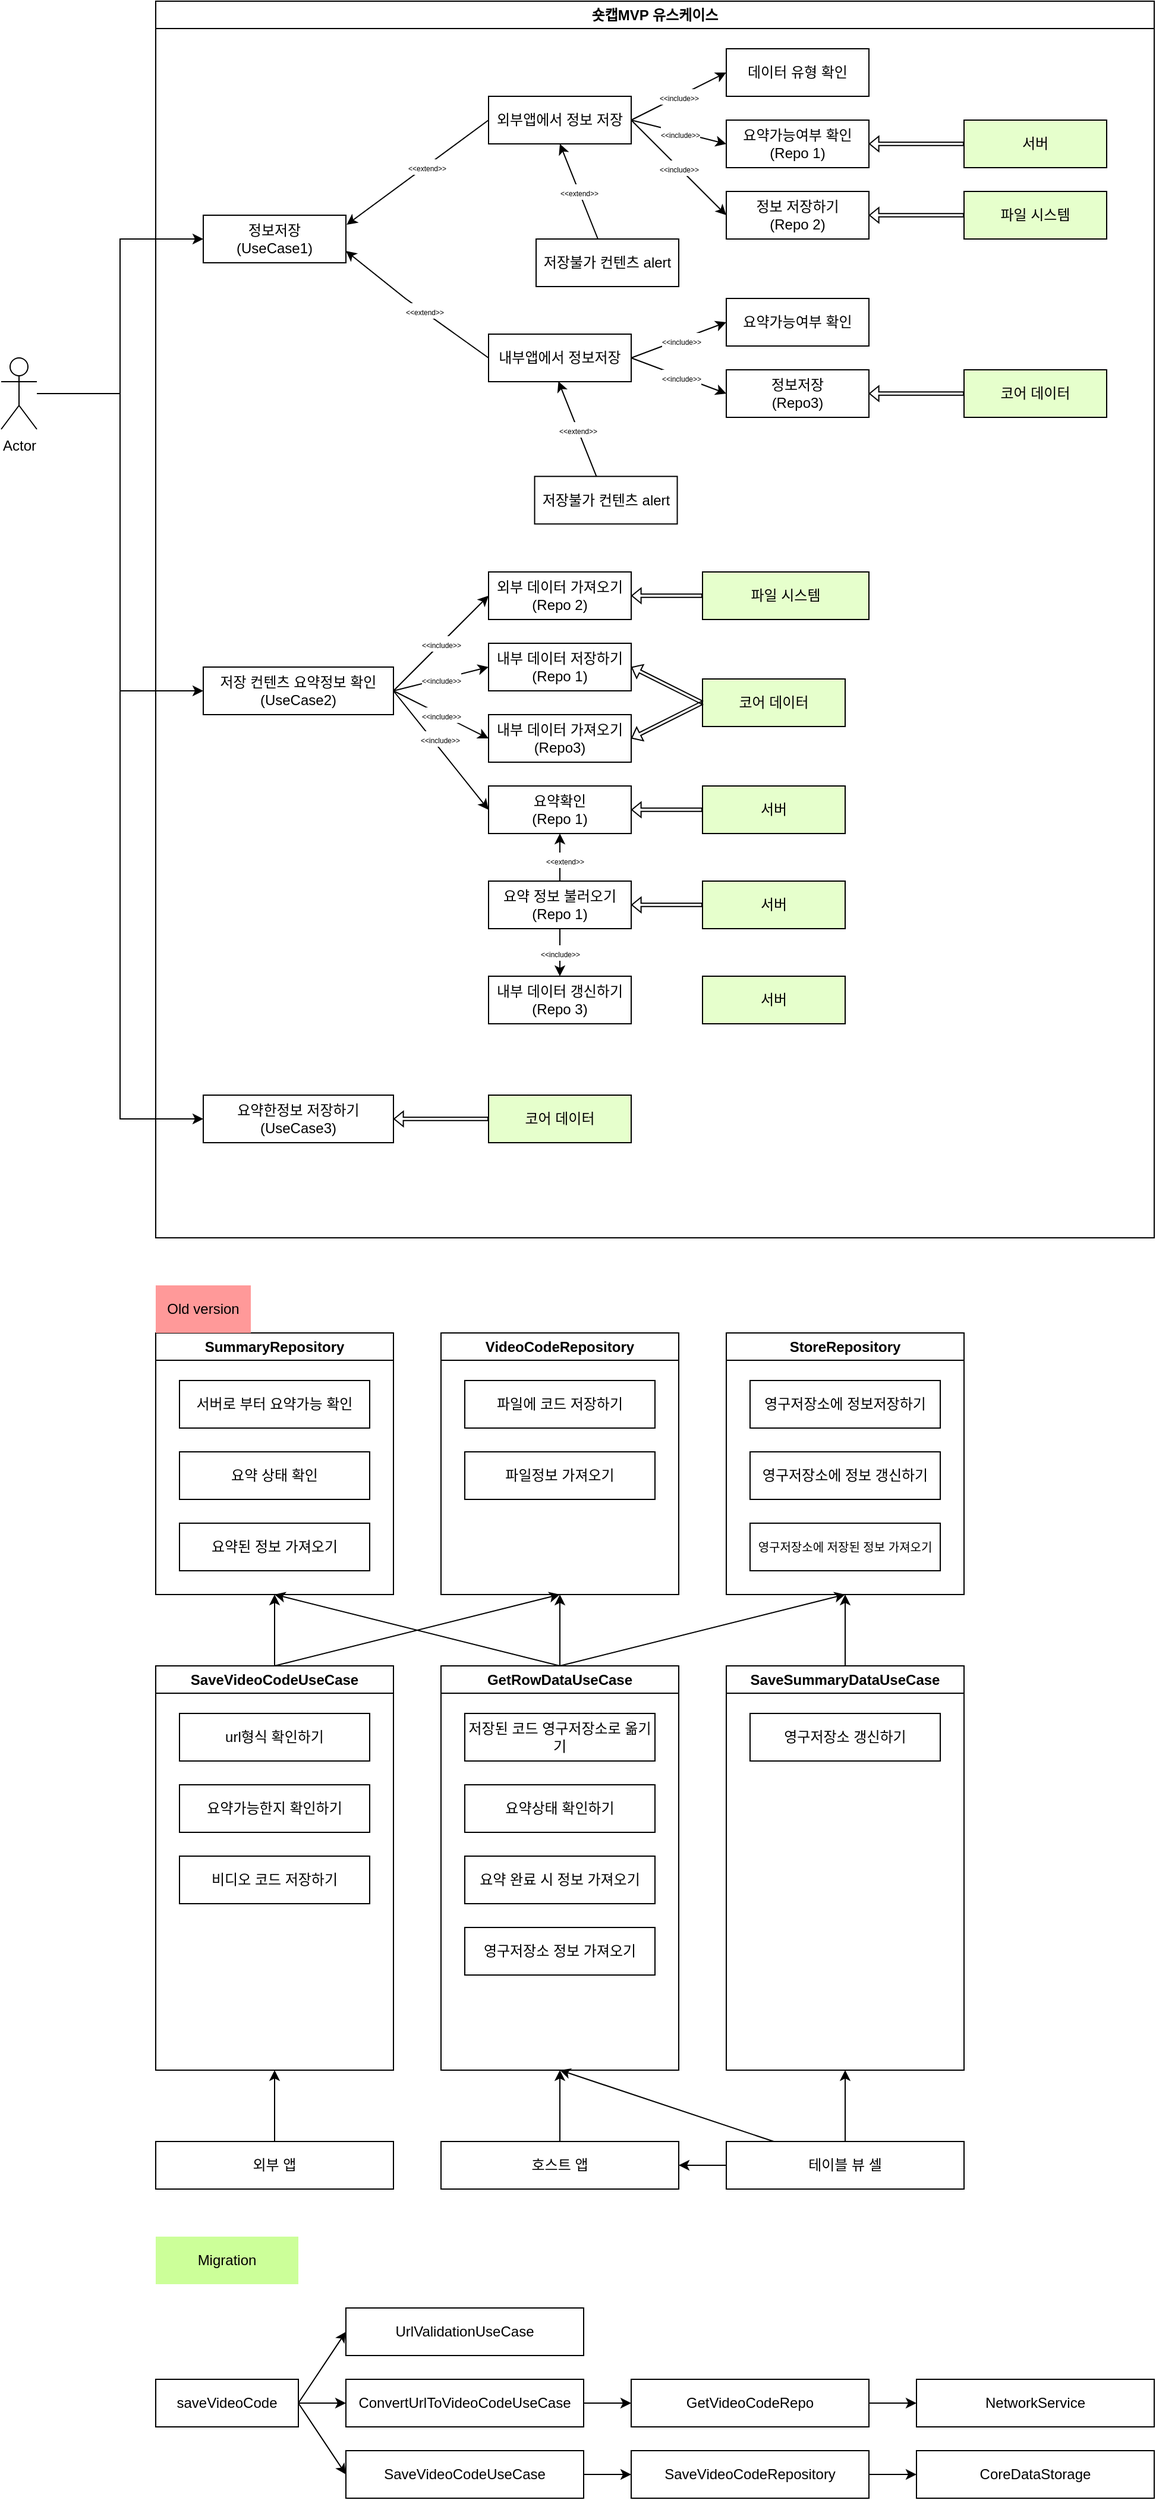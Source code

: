 <mxfile version="22.1.16" type="device">
  <diagram name="페이지-1" id="eGJsmcbT3uqn8Fb9b6T6">
    <mxGraphModel dx="612" dy="450" grid="1" gridSize="10" guides="1" tooltips="1" connect="1" arrows="1" fold="1" page="1" pageScale="1" pageWidth="827" pageHeight="1169" math="0" shadow="0">
      <root>
        <mxCell id="0" />
        <mxCell id="1" parent="0" />
        <mxCell id="nGl--qa1xpJLxiiPMKCL-1" value="숏캡MVP 유스케이스" style="swimlane;whiteSpace=wrap;html=1;" parent="1" vertex="1">
          <mxGeometry x="200" y="80" width="840" height="1040" as="geometry" />
        </mxCell>
        <mxCell id="nGl--qa1xpJLxiiPMKCL-22" style="rounded=0;orthogonalLoop=1;jettySize=auto;html=1;entryX=0;entryY=0.5;entryDx=0;entryDy=0;exitX=1;exitY=0.5;exitDx=0;exitDy=0;" parent="nGl--qa1xpJLxiiPMKCL-1" source="nGl--qa1xpJLxiiPMKCL-5" target="nGl--qa1xpJLxiiPMKCL-9" edge="1">
          <mxGeometry relative="1" as="geometry" />
        </mxCell>
        <mxCell id="nGl--qa1xpJLxiiPMKCL-26" value="&lt;font style=&quot;font-size: 6px;&quot;&gt;&amp;lt;&amp;lt;include&amp;gt;&amp;gt;&lt;/font&gt;" style="edgeLabel;html=1;align=center;verticalAlign=middle;resizable=0;points=[];" parent="nGl--qa1xpJLxiiPMKCL-22" vertex="1" connectable="0">
          <mxGeometry x="-0.216" y="-1" relative="1" as="geometry">
            <mxPoint x="8" y="-5" as="offset" />
          </mxGeometry>
        </mxCell>
        <mxCell id="nGl--qa1xpJLxiiPMKCL-23" style="rounded=0;orthogonalLoop=1;jettySize=auto;html=1;entryX=0;entryY=0.5;entryDx=0;entryDy=0;exitX=1;exitY=0.5;exitDx=0;exitDy=0;" parent="nGl--qa1xpJLxiiPMKCL-1" source="nGl--qa1xpJLxiiPMKCL-5" target="nGl--qa1xpJLxiiPMKCL-15" edge="1">
          <mxGeometry relative="1" as="geometry" />
        </mxCell>
        <mxCell id="nGl--qa1xpJLxiiPMKCL-27" value="&lt;font style=&quot;font-size: 6px;&quot;&gt;&amp;lt;&amp;lt;include&amp;gt;&amp;gt;&lt;/font&gt;" style="edgeLabel;html=1;align=center;verticalAlign=middle;resizable=0;points=[];" parent="nGl--qa1xpJLxiiPMKCL-23" vertex="1" connectable="0">
          <mxGeometry x="0.036" y="-1" relative="1" as="geometry">
            <mxPoint y="-1" as="offset" />
          </mxGeometry>
        </mxCell>
        <mxCell id="nGl--qa1xpJLxiiPMKCL-24" value="&lt;meta charset=&quot;utf-8&quot;&gt;&lt;span style=&quot;color: rgb(0, 0, 0); font-family: Helvetica; font-size: 6px; font-style: normal; font-variant-ligatures: normal; font-variant-caps: normal; font-weight: 400; letter-spacing: normal; orphans: 2; text-align: center; text-indent: 0px; text-transform: none; widows: 2; word-spacing: 0px; -webkit-text-stroke-width: 0px; background-color: rgb(255, 255, 255); text-decoration-thickness: initial; text-decoration-style: initial; text-decoration-color: initial; float: none; display: inline !important;&quot;&gt;&amp;lt;&amp;lt;include&amp;gt;&amp;gt;&lt;/span&gt;" style="rounded=0;orthogonalLoop=1;jettySize=auto;html=1;entryX=0;entryY=0.5;entryDx=0;entryDy=0;exitX=1;exitY=0.5;exitDx=0;exitDy=0;" parent="nGl--qa1xpJLxiiPMKCL-1" source="nGl--qa1xpJLxiiPMKCL-5" target="nGl--qa1xpJLxiiPMKCL-16" edge="1">
          <mxGeometry relative="1" as="geometry">
            <Array as="points">
              <mxPoint x="440" y="140" />
            </Array>
          </mxGeometry>
        </mxCell>
        <mxCell id="nGl--qa1xpJLxiiPMKCL-123" style="rounded=0;orthogonalLoop=1;jettySize=auto;html=1;entryX=1.005;entryY=0.2;entryDx=0;entryDy=0;exitX=0;exitY=0.5;exitDx=0;exitDy=0;entryPerimeter=0;" parent="nGl--qa1xpJLxiiPMKCL-1" source="nGl--qa1xpJLxiiPMKCL-5" target="nGl--qa1xpJLxiiPMKCL-117" edge="1">
          <mxGeometry relative="1" as="geometry" />
        </mxCell>
        <mxCell id="nGl--qa1xpJLxiiPMKCL-125" value="&lt;font style=&quot;font-size: 6px;&quot;&gt;&amp;lt;&amp;lt;extend&amp;gt;&amp;gt;&lt;/font&gt;" style="edgeLabel;html=1;align=center;verticalAlign=middle;resizable=0;points=[];" parent="nGl--qa1xpJLxiiPMKCL-123" vertex="1" connectable="0">
          <mxGeometry x="-0.118" relative="1" as="geometry">
            <mxPoint as="offset" />
          </mxGeometry>
        </mxCell>
        <mxCell id="nGl--qa1xpJLxiiPMKCL-5" value="외부앱에서 정보 저장&lt;br&gt;" style="rounded=0;whiteSpace=wrap;html=1;" parent="nGl--qa1xpJLxiiPMKCL-1" vertex="1">
          <mxGeometry x="280" y="80" width="120" height="40" as="geometry" />
        </mxCell>
        <mxCell id="nGl--qa1xpJLxiiPMKCL-124" style="rounded=0;orthogonalLoop=1;jettySize=auto;html=1;entryX=1;entryY=0.75;entryDx=0;entryDy=0;exitX=0;exitY=0.5;exitDx=0;exitDy=0;" parent="nGl--qa1xpJLxiiPMKCL-1" source="nGl--qa1xpJLxiiPMKCL-7" target="nGl--qa1xpJLxiiPMKCL-117" edge="1">
          <mxGeometry relative="1" as="geometry">
            <Array as="points">
              <mxPoint x="210" y="250" />
            </Array>
          </mxGeometry>
        </mxCell>
        <mxCell id="nGl--qa1xpJLxiiPMKCL-126" value="&lt;font style=&quot;font-size: 6px;&quot;&gt;&amp;lt;&amp;lt;extend&amp;gt;&amp;gt;&lt;/font&gt;" style="edgeLabel;html=1;align=center;verticalAlign=middle;resizable=0;points=[];" parent="nGl--qa1xpJLxiiPMKCL-124" vertex="1" connectable="0">
          <mxGeometry x="-0.104" y="-1" relative="1" as="geometry">
            <mxPoint as="offset" />
          </mxGeometry>
        </mxCell>
        <mxCell id="nGl--qa1xpJLxiiPMKCL-7" value="내부앱에서 정보저장" style="rounded=0;whiteSpace=wrap;html=1;" parent="nGl--qa1xpJLxiiPMKCL-1" vertex="1">
          <mxGeometry x="280" y="280" width="120" height="40" as="geometry" />
        </mxCell>
        <mxCell id="nGl--qa1xpJLxiiPMKCL-32" style="rounded=0;orthogonalLoop=1;jettySize=auto;html=1;entryX=0;entryY=0.5;entryDx=0;entryDy=0;exitX=1;exitY=0.5;exitDx=0;exitDy=0;" parent="nGl--qa1xpJLxiiPMKCL-1" source="nGl--qa1xpJLxiiPMKCL-8" target="nGl--qa1xpJLxiiPMKCL-29" edge="1">
          <mxGeometry relative="1" as="geometry" />
        </mxCell>
        <mxCell id="nGl--qa1xpJLxiiPMKCL-48" value="&lt;font style=&quot;font-size: 6px;&quot;&gt;&amp;lt;&amp;lt;include&amp;gt;&amp;gt;&lt;/font&gt;" style="edgeLabel;html=1;align=center;verticalAlign=middle;resizable=0;points=[];" parent="nGl--qa1xpJLxiiPMKCL-32" vertex="1" connectable="0">
          <mxGeometry x="-0.196" y="-2" relative="1" as="geometry">
            <mxPoint x="8" y="-2" as="offset" />
          </mxGeometry>
        </mxCell>
        <mxCell id="nGl--qa1xpJLxiiPMKCL-97" style="rounded=0;orthogonalLoop=1;jettySize=auto;html=1;entryX=0;entryY=0.5;entryDx=0;entryDy=0;exitX=1;exitY=0.5;exitDx=0;exitDy=0;" parent="nGl--qa1xpJLxiiPMKCL-1" source="nGl--qa1xpJLxiiPMKCL-8" target="nGl--qa1xpJLxiiPMKCL-59" edge="1">
          <mxGeometry relative="1" as="geometry" />
        </mxCell>
        <mxCell id="nGl--qa1xpJLxiiPMKCL-99" value="&lt;font style=&quot;font-size: 6px;&quot;&gt;&amp;lt;&amp;lt;include&amp;gt;&amp;gt;&lt;/font&gt;" style="edgeLabel;html=1;align=center;verticalAlign=middle;resizable=0;points=[];" parent="nGl--qa1xpJLxiiPMKCL-97" vertex="1" connectable="0">
          <mxGeometry x="0.053" y="-1" relative="1" as="geometry">
            <mxPoint x="-2" y="-2" as="offset" />
          </mxGeometry>
        </mxCell>
        <mxCell id="nGl--qa1xpJLxiiPMKCL-98" value="&lt;font style=&quot;font-size: 6px;&quot;&gt;&amp;lt;&amp;lt;include&amp;gt;&amp;gt;&lt;/font&gt;" style="rounded=0;orthogonalLoop=1;jettySize=auto;html=1;entryX=0;entryY=0.5;entryDx=0;entryDy=0;exitX=1;exitY=0.5;exitDx=0;exitDy=0;" parent="nGl--qa1xpJLxiiPMKCL-1" source="nGl--qa1xpJLxiiPMKCL-8" target="nGl--qa1xpJLxiiPMKCL-96" edge="1">
          <mxGeometry relative="1" as="geometry" />
        </mxCell>
        <mxCell id="nGl--qa1xpJLxiiPMKCL-168" value="&lt;font style=&quot;font-size: 6px;&quot;&gt;&amp;lt;&amp;lt;include&amp;gt;&amp;gt;&lt;/font&gt;" style="rounded=0;orthogonalLoop=1;jettySize=auto;html=1;entryX=0;entryY=0.5;entryDx=0;entryDy=0;exitX=1;exitY=0.5;exitDx=0;exitDy=0;" parent="nGl--qa1xpJLxiiPMKCL-1" source="nGl--qa1xpJLxiiPMKCL-8" target="nGl--qa1xpJLxiiPMKCL-165" edge="1">
          <mxGeometry relative="1" as="geometry" />
        </mxCell>
        <mxCell id="nGl--qa1xpJLxiiPMKCL-8" value="저장 컨텐츠 요약정보 확인&lt;br&gt;(UseCase2)" style="rounded=0;whiteSpace=wrap;html=1;" parent="nGl--qa1xpJLxiiPMKCL-1" vertex="1">
          <mxGeometry x="40" y="560" width="160" height="40" as="geometry" />
        </mxCell>
        <mxCell id="nGl--qa1xpJLxiiPMKCL-9" value="데이터 유형 확인" style="rounded=0;whiteSpace=wrap;html=1;" parent="nGl--qa1xpJLxiiPMKCL-1" vertex="1">
          <mxGeometry x="480" y="40" width="120" height="40" as="geometry" />
        </mxCell>
        <mxCell id="nGl--qa1xpJLxiiPMKCL-15" value="요약가능여부 확인&lt;br&gt;(Repo 1)" style="rounded=0;whiteSpace=wrap;html=1;" parent="nGl--qa1xpJLxiiPMKCL-1" vertex="1">
          <mxGeometry x="480" y="100" width="120" height="40" as="geometry" />
        </mxCell>
        <mxCell id="nGl--qa1xpJLxiiPMKCL-16" value="정보 저장하기&lt;br&gt;(Repo 2)" style="rounded=0;whiteSpace=wrap;html=1;" parent="nGl--qa1xpJLxiiPMKCL-1" vertex="1">
          <mxGeometry x="480" y="160" width="120" height="40" as="geometry" />
        </mxCell>
        <mxCell id="nGl--qa1xpJLxiiPMKCL-25" value="&lt;span style=&quot;color: rgb(0, 0, 0); font-family: Helvetica; font-size: 6px; font-style: normal; font-variant-ligatures: normal; font-variant-caps: normal; font-weight: 400; letter-spacing: normal; orphans: 2; text-align: center; text-indent: 0px; text-transform: none; widows: 2; word-spacing: 0px; -webkit-text-stroke-width: 0px; background-color: rgb(255, 255, 255); text-decoration-thickness: initial; text-decoration-style: initial; text-decoration-color: initial; float: none; display: inline !important;&quot;&gt;&amp;lt;&amp;lt;extend&amp;gt;&amp;gt;&lt;/span&gt;" style="rounded=0;orthogonalLoop=1;jettySize=auto;html=1;entryX=0.5;entryY=1;entryDx=0;entryDy=0;" parent="nGl--qa1xpJLxiiPMKCL-1" source="nGl--qa1xpJLxiiPMKCL-17" target="nGl--qa1xpJLxiiPMKCL-5" edge="1">
          <mxGeometry relative="1" as="geometry" />
        </mxCell>
        <mxCell id="nGl--qa1xpJLxiiPMKCL-17" value="저장불가 컨텐츠 alert" style="rounded=0;whiteSpace=wrap;html=1;" parent="nGl--qa1xpJLxiiPMKCL-1" vertex="1">
          <mxGeometry x="320" y="200" width="120" height="40" as="geometry" />
        </mxCell>
        <mxCell id="nGl--qa1xpJLxiiPMKCL-29" value="요약확인&lt;br&gt;(Repo 1)" style="rounded=0;whiteSpace=wrap;html=1;" parent="nGl--qa1xpJLxiiPMKCL-1" vertex="1">
          <mxGeometry x="280" y="660" width="120" height="40" as="geometry" />
        </mxCell>
        <mxCell id="nGl--qa1xpJLxiiPMKCL-33" style="edgeStyle=orthogonalEdgeStyle;rounded=0;orthogonalLoop=1;jettySize=auto;html=1;entryX=0.5;entryY=1;entryDx=0;entryDy=0;" parent="nGl--qa1xpJLxiiPMKCL-1" source="nGl--qa1xpJLxiiPMKCL-31" target="nGl--qa1xpJLxiiPMKCL-29" edge="1">
          <mxGeometry relative="1" as="geometry" />
        </mxCell>
        <mxCell id="nGl--qa1xpJLxiiPMKCL-173" value="&lt;font style=&quot;font-size: 6px;&quot;&gt;&amp;lt;&amp;lt;include&amp;gt;&amp;gt;&lt;/font&gt;" style="edgeStyle=orthogonalEdgeStyle;rounded=0;orthogonalLoop=1;jettySize=auto;html=1;" parent="nGl--qa1xpJLxiiPMKCL-1" source="nGl--qa1xpJLxiiPMKCL-31" target="nGl--qa1xpJLxiiPMKCL-172" edge="1">
          <mxGeometry relative="1" as="geometry" />
        </mxCell>
        <mxCell id="nGl--qa1xpJLxiiPMKCL-31" value="요약 정보 불러오기&lt;br&gt;(Repo 1)" style="rounded=0;whiteSpace=wrap;html=1;" parent="nGl--qa1xpJLxiiPMKCL-1" vertex="1">
          <mxGeometry x="280" y="740" width="120" height="40" as="geometry" />
        </mxCell>
        <mxCell id="nGl--qa1xpJLxiiPMKCL-37" style="rounded=0;orthogonalLoop=1;jettySize=auto;html=1;entryX=0;entryY=0.5;entryDx=0;entryDy=0;exitX=1;exitY=0.5;exitDx=0;exitDy=0;" parent="nGl--qa1xpJLxiiPMKCL-1" target="nGl--qa1xpJLxiiPMKCL-41" edge="1">
          <mxGeometry relative="1" as="geometry">
            <mxPoint x="400" y="300" as="sourcePoint" />
          </mxGeometry>
        </mxCell>
        <mxCell id="nGl--qa1xpJLxiiPMKCL-38" value="&lt;font style=&quot;font-size: 6px;&quot;&gt;&amp;lt;&amp;lt;include&amp;gt;&amp;gt;&lt;/font&gt;" style="edgeLabel;html=1;align=center;verticalAlign=middle;resizable=0;points=[];" parent="nGl--qa1xpJLxiiPMKCL-37" vertex="1" connectable="0">
          <mxGeometry x="0.036" y="-1" relative="1" as="geometry">
            <mxPoint y="-1" as="offset" />
          </mxGeometry>
        </mxCell>
        <mxCell id="nGl--qa1xpJLxiiPMKCL-41" value="요약가능여부 확인" style="rounded=0;whiteSpace=wrap;html=1;" parent="nGl--qa1xpJLxiiPMKCL-1" vertex="1">
          <mxGeometry x="480" y="250" width="120" height="40" as="geometry" />
        </mxCell>
        <mxCell id="nGl--qa1xpJLxiiPMKCL-42" value="정보저장&lt;br&gt;(Repo3)" style="rounded=0;whiteSpace=wrap;html=1;" parent="nGl--qa1xpJLxiiPMKCL-1" vertex="1">
          <mxGeometry x="480" y="310" width="120" height="40" as="geometry" />
        </mxCell>
        <mxCell id="nGl--qa1xpJLxiiPMKCL-45" value="&lt;span style=&quot;color: rgb(0, 0, 0); font-family: Helvetica; font-size: 6px; font-style: normal; font-variant-ligatures: normal; font-variant-caps: normal; font-weight: 400; letter-spacing: normal; orphans: 2; text-align: center; text-indent: 0px; text-transform: none; widows: 2; word-spacing: 0px; -webkit-text-stroke-width: 0px; background-color: rgb(255, 255, 255); text-decoration-thickness: initial; text-decoration-style: initial; text-decoration-color: initial; float: none; display: inline !important;&quot;&gt;&amp;lt;&amp;lt;extend&amp;gt;&amp;gt;&lt;/span&gt;" style="rounded=0;orthogonalLoop=1;jettySize=auto;html=1;entryX=0.5;entryY=1;entryDx=0;entryDy=0;" parent="nGl--qa1xpJLxiiPMKCL-1" source="nGl--qa1xpJLxiiPMKCL-46" edge="1">
          <mxGeometry relative="1" as="geometry">
            <mxPoint x="338.76" y="319.66" as="targetPoint" />
          </mxGeometry>
        </mxCell>
        <mxCell id="nGl--qa1xpJLxiiPMKCL-46" value="저장불가 컨텐츠 alert" style="rounded=0;whiteSpace=wrap;html=1;" parent="nGl--qa1xpJLxiiPMKCL-1" vertex="1">
          <mxGeometry x="318.76" y="399.66" width="120" height="40" as="geometry" />
        </mxCell>
        <mxCell id="nGl--qa1xpJLxiiPMKCL-49" value="&lt;font style=&quot;font-size: 6px;&quot;&gt;&amp;lt;&amp;lt;extend&amp;gt;&amp;gt;&lt;/font&gt;" style="edgeLabel;html=1;align=center;verticalAlign=middle;resizable=0;points=[];" parent="nGl--qa1xpJLxiiPMKCL-1" vertex="1" connectable="0">
          <mxGeometry x="340" y="720" as="geometry">
            <mxPoint x="4" y="2" as="offset" />
          </mxGeometry>
        </mxCell>
        <mxCell id="nGl--qa1xpJLxiiPMKCL-57" style="rounded=0;orthogonalLoop=1;jettySize=auto;html=1;entryX=1;entryY=0.5;entryDx=0;entryDy=0;shape=flexArrow;width=2.759;endSize=2.269;endWidth=8.915;exitX=0;exitY=0.5;exitDx=0;exitDy=0;" parent="nGl--qa1xpJLxiiPMKCL-1" source="nGl--qa1xpJLxiiPMKCL-56" target="nGl--qa1xpJLxiiPMKCL-16" edge="1">
          <mxGeometry relative="1" as="geometry" />
        </mxCell>
        <mxCell id="nGl--qa1xpJLxiiPMKCL-56" value="파일 시스템" style="rounded=0;whiteSpace=wrap;html=1;fillColor=#E6FFCC;" parent="nGl--qa1xpJLxiiPMKCL-1" vertex="1">
          <mxGeometry x="680" y="160" width="120" height="40" as="geometry" />
        </mxCell>
        <mxCell id="nGl--qa1xpJLxiiPMKCL-59" value="내부 데이터 가져오기&lt;br&gt;(Repo3)" style="rounded=0;whiteSpace=wrap;html=1;" parent="nGl--qa1xpJLxiiPMKCL-1" vertex="1">
          <mxGeometry x="280" y="600" width="120" height="40" as="geometry" />
        </mxCell>
        <mxCell id="nGl--qa1xpJLxiiPMKCL-96" value="외부 데이터 가져오기(Repo 2)" style="rounded=0;whiteSpace=wrap;html=1;" parent="nGl--qa1xpJLxiiPMKCL-1" vertex="1">
          <mxGeometry x="280" y="480" width="120" height="40" as="geometry" />
        </mxCell>
        <mxCell id="nGl--qa1xpJLxiiPMKCL-100" value="파일 시스템" style="rounded=0;whiteSpace=wrap;html=1;fillColor=#E6FFCC;" parent="nGl--qa1xpJLxiiPMKCL-1" vertex="1">
          <mxGeometry x="460" y="480" width="140" height="40" as="geometry" />
        </mxCell>
        <mxCell id="nGl--qa1xpJLxiiPMKCL-101" style="rounded=0;orthogonalLoop=1;jettySize=auto;html=1;entryX=1;entryY=0.5;entryDx=0;entryDy=0;shape=flexArrow;width=2.759;endSize=2.269;endWidth=8.915;exitX=0;exitY=0.5;exitDx=0;exitDy=0;" parent="nGl--qa1xpJLxiiPMKCL-1" source="nGl--qa1xpJLxiiPMKCL-100" target="nGl--qa1xpJLxiiPMKCL-96" edge="1">
          <mxGeometry relative="1" as="geometry">
            <mxPoint x="510" y="439.66" as="sourcePoint" />
            <mxPoint x="430" y="439.66" as="targetPoint" />
          </mxGeometry>
        </mxCell>
        <mxCell id="nGl--qa1xpJLxiiPMKCL-102" value="코어 데이터" style="rounded=0;whiteSpace=wrap;html=1;fillColor=#E6FFCC;" parent="nGl--qa1xpJLxiiPMKCL-1" vertex="1">
          <mxGeometry x="460" y="570" width="120" height="40" as="geometry" />
        </mxCell>
        <mxCell id="nGl--qa1xpJLxiiPMKCL-103" style="rounded=0;orthogonalLoop=1;jettySize=auto;html=1;entryX=1;entryY=0.5;entryDx=0;entryDy=0;shape=flexArrow;width=2.759;endSize=2.269;endWidth=8.915;exitX=0;exitY=0.5;exitDx=0;exitDy=0;" parent="nGl--qa1xpJLxiiPMKCL-1" source="nGl--qa1xpJLxiiPMKCL-102" target="nGl--qa1xpJLxiiPMKCL-59" edge="1">
          <mxGeometry relative="1" as="geometry">
            <mxPoint x="470" y="570" as="sourcePoint" />
            <mxPoint x="410" y="570" as="targetPoint" />
          </mxGeometry>
        </mxCell>
        <mxCell id="nGl--qa1xpJLxiiPMKCL-108" value="서버" style="rounded=0;whiteSpace=wrap;html=1;fillColor=#E6FFCC;" parent="nGl--qa1xpJLxiiPMKCL-1" vertex="1">
          <mxGeometry x="460" y="740" width="120" height="40" as="geometry" />
        </mxCell>
        <mxCell id="nGl--qa1xpJLxiiPMKCL-109" style="rounded=0;orthogonalLoop=1;jettySize=auto;html=1;entryX=1;entryY=0.5;entryDx=0;entryDy=0;shape=flexArrow;width=2.759;endSize=2.269;endWidth=8.915;exitX=0;exitY=0.5;exitDx=0;exitDy=0;" parent="nGl--qa1xpJLxiiPMKCL-1" source="nGl--qa1xpJLxiiPMKCL-108" target="nGl--qa1xpJLxiiPMKCL-31" edge="1">
          <mxGeometry relative="1" as="geometry">
            <mxPoint x="470" y="660" as="sourcePoint" />
            <mxPoint x="410" y="660" as="targetPoint" />
          </mxGeometry>
        </mxCell>
        <mxCell id="nGl--qa1xpJLxiiPMKCL-110" value="서버" style="rounded=0;whiteSpace=wrap;html=1;fillColor=#E6FFCC;" parent="nGl--qa1xpJLxiiPMKCL-1" vertex="1">
          <mxGeometry x="680" y="100" width="120" height="40" as="geometry" />
        </mxCell>
        <mxCell id="nGl--qa1xpJLxiiPMKCL-111" style="rounded=0;orthogonalLoop=1;jettySize=auto;html=1;entryX=1;entryY=0.5;entryDx=0;entryDy=0;shape=flexArrow;width=2.759;endSize=2.269;endWidth=8.915;exitX=0;exitY=0.5;exitDx=0;exitDy=0;" parent="nGl--qa1xpJLxiiPMKCL-1" source="nGl--qa1xpJLxiiPMKCL-110" target="nGl--qa1xpJLxiiPMKCL-15" edge="1">
          <mxGeometry relative="1" as="geometry">
            <mxPoint x="690" y="190" as="sourcePoint" />
            <mxPoint x="610" y="190" as="targetPoint" />
          </mxGeometry>
        </mxCell>
        <mxCell id="nGl--qa1xpJLxiiPMKCL-112" value="코어 데이터" style="rounded=0;whiteSpace=wrap;html=1;fillColor=#E6FFCC;" parent="nGl--qa1xpJLxiiPMKCL-1" vertex="1">
          <mxGeometry x="680" y="310" width="120" height="40" as="geometry" />
        </mxCell>
        <mxCell id="nGl--qa1xpJLxiiPMKCL-114" style="rounded=0;orthogonalLoop=1;jettySize=auto;html=1;entryX=1;entryY=0.5;entryDx=0;entryDy=0;shape=flexArrow;width=2.759;endSize=2.269;endWidth=8.915;exitX=0;exitY=0.5;exitDx=0;exitDy=0;" parent="nGl--qa1xpJLxiiPMKCL-1" source="nGl--qa1xpJLxiiPMKCL-112" target="nGl--qa1xpJLxiiPMKCL-42" edge="1">
          <mxGeometry relative="1" as="geometry">
            <mxPoint x="710" y="470" as="sourcePoint" />
            <mxPoint x="650" y="470" as="targetPoint" />
          </mxGeometry>
        </mxCell>
        <mxCell id="nGl--qa1xpJLxiiPMKCL-115" value="서버" style="rounded=0;whiteSpace=wrap;html=1;fillColor=#E6FFCC;" parent="nGl--qa1xpJLxiiPMKCL-1" vertex="1">
          <mxGeometry x="460" y="660" width="120" height="40" as="geometry" />
        </mxCell>
        <mxCell id="nGl--qa1xpJLxiiPMKCL-116" style="rounded=0;orthogonalLoop=1;jettySize=auto;html=1;entryX=1;entryY=0.5;entryDx=0;entryDy=0;shape=flexArrow;width=2.759;endSize=2.269;endWidth=8.915;exitX=0;exitY=0.5;exitDx=0;exitDy=0;" parent="nGl--qa1xpJLxiiPMKCL-1" source="nGl--qa1xpJLxiiPMKCL-115" target="nGl--qa1xpJLxiiPMKCL-29" edge="1">
          <mxGeometry relative="1" as="geometry">
            <mxPoint x="470" y="710" as="sourcePoint" />
            <mxPoint x="410" y="710" as="targetPoint" />
          </mxGeometry>
        </mxCell>
        <mxCell id="nGl--qa1xpJLxiiPMKCL-117" value="정보저장&lt;br&gt;(UseCase1)" style="rounded=0;whiteSpace=wrap;html=1;" parent="nGl--qa1xpJLxiiPMKCL-1" vertex="1">
          <mxGeometry x="40" y="180" width="120" height="40" as="geometry" />
        </mxCell>
        <mxCell id="nGl--qa1xpJLxiiPMKCL-146" style="rounded=0;orthogonalLoop=1;jettySize=auto;html=1;entryX=0;entryY=0.5;entryDx=0;entryDy=0;exitX=1;exitY=0.5;exitDx=0;exitDy=0;" parent="nGl--qa1xpJLxiiPMKCL-1" source="nGl--qa1xpJLxiiPMKCL-7" target="nGl--qa1xpJLxiiPMKCL-42" edge="1">
          <mxGeometry relative="1" as="geometry">
            <mxPoint x="410" y="310" as="sourcePoint" />
            <mxPoint x="490" y="280" as="targetPoint" />
          </mxGeometry>
        </mxCell>
        <mxCell id="nGl--qa1xpJLxiiPMKCL-147" value="&lt;font style=&quot;font-size: 6px;&quot;&gt;&amp;lt;&amp;lt;include&amp;gt;&amp;gt;&lt;/font&gt;" style="edgeLabel;html=1;align=center;verticalAlign=middle;resizable=0;points=[];" parent="nGl--qa1xpJLxiiPMKCL-146" vertex="1" connectable="0">
          <mxGeometry x="0.036" y="-1" relative="1" as="geometry">
            <mxPoint y="-1" as="offset" />
          </mxGeometry>
        </mxCell>
        <mxCell id="nGl--qa1xpJLxiiPMKCL-151" value="요약한정보 저장하기&lt;br&gt;(UseCase3)" style="rounded=0;whiteSpace=wrap;html=1;" parent="nGl--qa1xpJLxiiPMKCL-1" vertex="1">
          <mxGeometry x="40" y="920" width="160" height="40" as="geometry" />
        </mxCell>
        <mxCell id="nGl--qa1xpJLxiiPMKCL-155" value="코어 데이터" style="rounded=0;whiteSpace=wrap;html=1;fillColor=#E6FFCC;" parent="nGl--qa1xpJLxiiPMKCL-1" vertex="1">
          <mxGeometry x="280" y="920" width="120" height="40" as="geometry" />
        </mxCell>
        <mxCell id="nGl--qa1xpJLxiiPMKCL-157" style="rounded=0;orthogonalLoop=1;jettySize=auto;html=1;entryX=1;entryY=0.5;entryDx=0;entryDy=0;shape=flexArrow;width=2.759;endSize=2.269;endWidth=8.915;exitX=0;exitY=0.5;exitDx=0;exitDy=0;" parent="nGl--qa1xpJLxiiPMKCL-1" source="nGl--qa1xpJLxiiPMKCL-155" target="nGl--qa1xpJLxiiPMKCL-151" edge="1">
          <mxGeometry relative="1" as="geometry">
            <mxPoint x="273.5" y="939.7" as="sourcePoint" />
            <mxPoint x="213.5" y="939.7" as="targetPoint" />
          </mxGeometry>
        </mxCell>
        <mxCell id="nGl--qa1xpJLxiiPMKCL-165" value="내부 데이터 저장하기&lt;br&gt;(Repo 1)" style="rounded=0;whiteSpace=wrap;html=1;" parent="nGl--qa1xpJLxiiPMKCL-1" vertex="1">
          <mxGeometry x="280" y="540" width="120" height="40" as="geometry" />
        </mxCell>
        <mxCell id="nGl--qa1xpJLxiiPMKCL-167" style="rounded=0;orthogonalLoop=1;jettySize=auto;html=1;entryX=1;entryY=0.5;entryDx=0;entryDy=0;shape=flexArrow;width=2.759;endSize=2.269;endWidth=8.915;exitX=0;exitY=0.5;exitDx=0;exitDy=0;" parent="nGl--qa1xpJLxiiPMKCL-1" source="nGl--qa1xpJLxiiPMKCL-102" target="nGl--qa1xpJLxiiPMKCL-165" edge="1">
          <mxGeometry relative="1" as="geometry">
            <mxPoint x="480" y="620" as="sourcePoint" />
            <mxPoint x="410" y="630" as="targetPoint" />
          </mxGeometry>
        </mxCell>
        <mxCell id="nGl--qa1xpJLxiiPMKCL-172" value="내부 데이터 갱신하기&lt;br&gt;(Repo 3)" style="rounded=0;whiteSpace=wrap;html=1;" parent="nGl--qa1xpJLxiiPMKCL-1" vertex="1">
          <mxGeometry x="280" y="820" width="120" height="40" as="geometry" />
        </mxCell>
        <mxCell id="nGl--qa1xpJLxiiPMKCL-174" value="서버" style="rounded=0;whiteSpace=wrap;html=1;fillColor=#E6FFCC;" parent="nGl--qa1xpJLxiiPMKCL-1" vertex="1">
          <mxGeometry x="460" y="820" width="120" height="40" as="geometry" />
        </mxCell>
        <mxCell id="nGl--qa1xpJLxiiPMKCL-127" style="edgeStyle=orthogonalEdgeStyle;rounded=0;orthogonalLoop=1;jettySize=auto;html=1;entryX=0;entryY=0.5;entryDx=0;entryDy=0;" parent="1" source="nGl--qa1xpJLxiiPMKCL-3" target="nGl--qa1xpJLxiiPMKCL-117" edge="1">
          <mxGeometry relative="1" as="geometry" />
        </mxCell>
        <mxCell id="nGl--qa1xpJLxiiPMKCL-128" style="edgeStyle=orthogonalEdgeStyle;rounded=0;orthogonalLoop=1;jettySize=auto;html=1;entryX=0;entryY=0.5;entryDx=0;entryDy=0;" parent="1" source="nGl--qa1xpJLxiiPMKCL-3" target="nGl--qa1xpJLxiiPMKCL-8" edge="1">
          <mxGeometry relative="1" as="geometry" />
        </mxCell>
        <mxCell id="nGl--qa1xpJLxiiPMKCL-152" style="edgeStyle=orthogonalEdgeStyle;rounded=0;orthogonalLoop=1;jettySize=auto;html=1;entryX=0;entryY=0.5;entryDx=0;entryDy=0;" parent="1" source="nGl--qa1xpJLxiiPMKCL-3" target="nGl--qa1xpJLxiiPMKCL-151" edge="1">
          <mxGeometry relative="1" as="geometry" />
        </mxCell>
        <mxCell id="nGl--qa1xpJLxiiPMKCL-3" value="Actor" style="shape=umlActor;verticalLabelPosition=bottom;verticalAlign=top;html=1;outlineConnect=0;" parent="1" vertex="1">
          <mxGeometry x="70" y="380" width="30" height="60" as="geometry" />
        </mxCell>
        <mxCell id="nGl--qa1xpJLxiiPMKCL-131" value="SummaryRepository" style="swimlane;whiteSpace=wrap;html=1;" parent="1" vertex="1">
          <mxGeometry x="200" y="1200" width="200" height="220" as="geometry" />
        </mxCell>
        <mxCell id="nGl--qa1xpJLxiiPMKCL-132" value="서버로 부터 요약가능 확인" style="rounded=0;whiteSpace=wrap;html=1;" parent="nGl--qa1xpJLxiiPMKCL-131" vertex="1">
          <mxGeometry x="20" y="40" width="160" height="40" as="geometry" />
        </mxCell>
        <mxCell id="nGl--qa1xpJLxiiPMKCL-133" value="요약 상태 확인" style="rounded=0;whiteSpace=wrap;html=1;" parent="nGl--qa1xpJLxiiPMKCL-131" vertex="1">
          <mxGeometry x="20" y="100" width="160" height="40" as="geometry" />
        </mxCell>
        <mxCell id="nGl--qa1xpJLxiiPMKCL-134" value="요약된 정보 가져오기" style="rounded=0;whiteSpace=wrap;html=1;" parent="nGl--qa1xpJLxiiPMKCL-131" vertex="1">
          <mxGeometry x="20" y="160" width="160" height="40" as="geometry" />
        </mxCell>
        <mxCell id="nGl--qa1xpJLxiiPMKCL-135" value="VideoCodeRepository" style="swimlane;whiteSpace=wrap;html=1;" parent="1" vertex="1">
          <mxGeometry x="440" y="1200" width="200" height="220" as="geometry" />
        </mxCell>
        <mxCell id="nGl--qa1xpJLxiiPMKCL-136" value="파일에 코드 저장하기" style="rounded=0;whiteSpace=wrap;html=1;" parent="nGl--qa1xpJLxiiPMKCL-135" vertex="1">
          <mxGeometry x="20" y="40" width="160" height="40" as="geometry" />
        </mxCell>
        <mxCell id="nGl--qa1xpJLxiiPMKCL-137" value="파일정보 가져오기" style="rounded=0;whiteSpace=wrap;html=1;" parent="nGl--qa1xpJLxiiPMKCL-135" vertex="1">
          <mxGeometry x="20" y="100" width="160" height="40" as="geometry" />
        </mxCell>
        <mxCell id="nGl--qa1xpJLxiiPMKCL-139" value="StoreRepository" style="swimlane;whiteSpace=wrap;html=1;" parent="1" vertex="1">
          <mxGeometry x="680" y="1200" width="200" height="220" as="geometry" />
        </mxCell>
        <mxCell id="nGl--qa1xpJLxiiPMKCL-140" value="영구저장소에 정보저장하기" style="rounded=0;whiteSpace=wrap;html=1;" parent="nGl--qa1xpJLxiiPMKCL-139" vertex="1">
          <mxGeometry x="20" y="40" width="160" height="40" as="geometry" />
        </mxCell>
        <mxCell id="nGl--qa1xpJLxiiPMKCL-141" value="&lt;font style=&quot;font-size: 10px;&quot;&gt;영구저장소에 저장된 정보 가져오기&lt;/font&gt;" style="rounded=0;whiteSpace=wrap;html=1;" parent="nGl--qa1xpJLxiiPMKCL-139" vertex="1">
          <mxGeometry x="20" y="160" width="160" height="40" as="geometry" />
        </mxCell>
        <mxCell id="nGl--qa1xpJLxiiPMKCL-170" value="영구저장소에 정보 갱신하기" style="rounded=0;whiteSpace=wrap;html=1;" parent="nGl--qa1xpJLxiiPMKCL-139" vertex="1">
          <mxGeometry x="20" y="100" width="160" height="40" as="geometry" />
        </mxCell>
        <mxCell id="nGl--qa1xpJLxiiPMKCL-176" style="rounded=0;orthogonalLoop=1;jettySize=auto;html=1;entryX=0.5;entryY=1;entryDx=0;entryDy=0;exitX=0.5;exitY=0;exitDx=0;exitDy=0;" parent="1" source="nGl--qa1xpJLxiiPMKCL-142" target="nGl--qa1xpJLxiiPMKCL-135" edge="1">
          <mxGeometry relative="1" as="geometry" />
        </mxCell>
        <mxCell id="nGl--qa1xpJLxiiPMKCL-177" style="rounded=0;orthogonalLoop=1;jettySize=auto;html=1;entryX=0.5;entryY=1;entryDx=0;entryDy=0;" parent="1" source="nGl--qa1xpJLxiiPMKCL-142" target="nGl--qa1xpJLxiiPMKCL-131" edge="1">
          <mxGeometry relative="1" as="geometry" />
        </mxCell>
        <mxCell id="nGl--qa1xpJLxiiPMKCL-142" value="SaveVideoCodeUseCase" style="swimlane;whiteSpace=wrap;html=1;" parent="1" vertex="1">
          <mxGeometry x="200" y="1480" width="200" height="340" as="geometry" />
        </mxCell>
        <mxCell id="nGl--qa1xpJLxiiPMKCL-144" value="url형식 확인하기" style="rounded=0;whiteSpace=wrap;html=1;" parent="nGl--qa1xpJLxiiPMKCL-142" vertex="1">
          <mxGeometry x="20" y="40" width="160" height="40" as="geometry" />
        </mxCell>
        <mxCell id="nGl--qa1xpJLxiiPMKCL-145" value="요약가능한지 확인하기" style="rounded=0;whiteSpace=wrap;html=1;" parent="nGl--qa1xpJLxiiPMKCL-142" vertex="1">
          <mxGeometry x="20" y="100" width="160" height="40" as="geometry" />
        </mxCell>
        <mxCell id="nGl--qa1xpJLxiiPMKCL-148" value="비디오 코드 저장하기" style="rounded=0;whiteSpace=wrap;html=1;" parent="nGl--qa1xpJLxiiPMKCL-142" vertex="1">
          <mxGeometry x="20" y="160" width="160" height="40" as="geometry" />
        </mxCell>
        <mxCell id="nGl--qa1xpJLxiiPMKCL-179" style="rounded=0;orthogonalLoop=1;jettySize=auto;html=1;entryX=0.5;entryY=1;entryDx=0;entryDy=0;exitX=0.5;exitY=0;exitDx=0;exitDy=0;" parent="1" source="nGl--qa1xpJLxiiPMKCL-143" target="nGl--qa1xpJLxiiPMKCL-131" edge="1">
          <mxGeometry relative="1" as="geometry" />
        </mxCell>
        <mxCell id="nGl--qa1xpJLxiiPMKCL-182" style="rounded=0;orthogonalLoop=1;jettySize=auto;html=1;entryX=0.5;entryY=1;entryDx=0;entryDy=0;" parent="1" source="nGl--qa1xpJLxiiPMKCL-143" target="nGl--qa1xpJLxiiPMKCL-135" edge="1">
          <mxGeometry relative="1" as="geometry" />
        </mxCell>
        <mxCell id="nGl--qa1xpJLxiiPMKCL-183" style="rounded=0;orthogonalLoop=1;jettySize=auto;html=1;entryX=0.5;entryY=1;entryDx=0;entryDy=0;exitX=0.5;exitY=0;exitDx=0;exitDy=0;" parent="1" source="nGl--qa1xpJLxiiPMKCL-143" target="nGl--qa1xpJLxiiPMKCL-139" edge="1">
          <mxGeometry relative="1" as="geometry" />
        </mxCell>
        <mxCell id="nGl--qa1xpJLxiiPMKCL-143" value="GetRowDataUseCase" style="swimlane;whiteSpace=wrap;html=1;" parent="1" vertex="1">
          <mxGeometry x="440" y="1480" width="200" height="340" as="geometry" />
        </mxCell>
        <mxCell id="nGl--qa1xpJLxiiPMKCL-158" value="저장된 코드 영구저장소로 옮기기" style="rounded=0;whiteSpace=wrap;html=1;" parent="nGl--qa1xpJLxiiPMKCL-143" vertex="1">
          <mxGeometry x="20" y="40" width="160" height="40" as="geometry" />
        </mxCell>
        <mxCell id="nGl--qa1xpJLxiiPMKCL-159" value="요약 완료 시 정보 가져오기" style="rounded=0;whiteSpace=wrap;html=1;" parent="nGl--qa1xpJLxiiPMKCL-143" vertex="1">
          <mxGeometry x="20" y="160" width="160" height="40" as="geometry" />
        </mxCell>
        <mxCell id="nGl--qa1xpJLxiiPMKCL-160" value="영구저장소 정보 가져오기" style="rounded=0;whiteSpace=wrap;html=1;" parent="nGl--qa1xpJLxiiPMKCL-143" vertex="1">
          <mxGeometry x="20" y="220" width="160" height="40" as="geometry" />
        </mxCell>
        <mxCell id="nGl--qa1xpJLxiiPMKCL-161" value="요약상태 확인하기" style="rounded=0;whiteSpace=wrap;html=1;" parent="nGl--qa1xpJLxiiPMKCL-143" vertex="1">
          <mxGeometry x="20" y="100" width="160" height="40" as="geometry" />
        </mxCell>
        <mxCell id="nGl--qa1xpJLxiiPMKCL-180" style="rounded=0;orthogonalLoop=1;jettySize=auto;html=1;entryX=0.5;entryY=1;entryDx=0;entryDy=0;" parent="1" source="nGl--qa1xpJLxiiPMKCL-153" target="nGl--qa1xpJLxiiPMKCL-139" edge="1">
          <mxGeometry relative="1" as="geometry" />
        </mxCell>
        <mxCell id="nGl--qa1xpJLxiiPMKCL-153" value="SaveSummaryDataUseCase" style="swimlane;whiteSpace=wrap;html=1;" parent="1" vertex="1">
          <mxGeometry x="680" y="1480" width="200" height="340" as="geometry" />
        </mxCell>
        <mxCell id="nGl--qa1xpJLxiiPMKCL-171" value="영구저장소 갱신하기" style="rounded=0;whiteSpace=wrap;html=1;" parent="nGl--qa1xpJLxiiPMKCL-153" vertex="1">
          <mxGeometry x="20" y="40" width="160" height="40" as="geometry" />
        </mxCell>
        <mxCell id="nGl--qa1xpJLxiiPMKCL-185" style="edgeStyle=orthogonalEdgeStyle;rounded=0;orthogonalLoop=1;jettySize=auto;html=1;entryX=0.5;entryY=1;entryDx=0;entryDy=0;" parent="1" source="nGl--qa1xpJLxiiPMKCL-184" target="nGl--qa1xpJLxiiPMKCL-142" edge="1">
          <mxGeometry relative="1" as="geometry" />
        </mxCell>
        <mxCell id="nGl--qa1xpJLxiiPMKCL-184" value="외부 앱" style="rounded=0;whiteSpace=wrap;html=1;" parent="1" vertex="1">
          <mxGeometry x="200" y="1880" width="200" height="40" as="geometry" />
        </mxCell>
        <mxCell id="nGl--qa1xpJLxiiPMKCL-187" style="edgeStyle=orthogonalEdgeStyle;rounded=0;orthogonalLoop=1;jettySize=auto;html=1;entryX=0.5;entryY=1;entryDx=0;entryDy=0;" parent="1" source="nGl--qa1xpJLxiiPMKCL-186" target="nGl--qa1xpJLxiiPMKCL-143" edge="1">
          <mxGeometry relative="1" as="geometry" />
        </mxCell>
        <mxCell id="nGl--qa1xpJLxiiPMKCL-186" value="호스트 앱" style="rounded=0;whiteSpace=wrap;html=1;" parent="1" vertex="1">
          <mxGeometry x="440" y="1880" width="200" height="40" as="geometry" />
        </mxCell>
        <mxCell id="nGl--qa1xpJLxiiPMKCL-190" style="edgeStyle=orthogonalEdgeStyle;rounded=0;orthogonalLoop=1;jettySize=auto;html=1;entryX=0.5;entryY=1;entryDx=0;entryDy=0;" parent="1" source="nGl--qa1xpJLxiiPMKCL-189" target="nGl--qa1xpJLxiiPMKCL-153" edge="1">
          <mxGeometry relative="1" as="geometry" />
        </mxCell>
        <mxCell id="nGl--qa1xpJLxiiPMKCL-192" value="" style="edgeStyle=orthogonalEdgeStyle;rounded=0;orthogonalLoop=1;jettySize=auto;html=1;" parent="1" source="nGl--qa1xpJLxiiPMKCL-189" target="nGl--qa1xpJLxiiPMKCL-186" edge="1">
          <mxGeometry relative="1" as="geometry" />
        </mxCell>
        <mxCell id="nGl--qa1xpJLxiiPMKCL-193" style="rounded=0;orthogonalLoop=1;jettySize=auto;html=1;entryX=0.5;entryY=1;entryDx=0;entryDy=0;exitX=0.2;exitY=0;exitDx=0;exitDy=0;exitPerimeter=0;" parent="1" source="nGl--qa1xpJLxiiPMKCL-189" target="nGl--qa1xpJLxiiPMKCL-143" edge="1">
          <mxGeometry relative="1" as="geometry" />
        </mxCell>
        <mxCell id="nGl--qa1xpJLxiiPMKCL-189" value="테이블 뷰 셀" style="rounded=0;whiteSpace=wrap;html=1;" parent="1" vertex="1">
          <mxGeometry x="680" y="1880" width="200" height="40" as="geometry" />
        </mxCell>
        <mxCell id="w57mbubQMaY9e8Vv7Xh6-23" value="" style="edgeStyle=orthogonalEdgeStyle;rounded=0;orthogonalLoop=1;jettySize=auto;html=1;" edge="1" parent="1" source="w57mbubQMaY9e8Vv7Xh6-10" target="w57mbubQMaY9e8Vv7Xh6-13">
          <mxGeometry relative="1" as="geometry" />
        </mxCell>
        <mxCell id="w57mbubQMaY9e8Vv7Xh6-24" style="rounded=0;orthogonalLoop=1;jettySize=auto;html=1;entryX=0;entryY=0.5;entryDx=0;entryDy=0;exitX=1;exitY=0.5;exitDx=0;exitDy=0;" edge="1" parent="1" source="w57mbubQMaY9e8Vv7Xh6-10" target="w57mbubQMaY9e8Vv7Xh6-12">
          <mxGeometry relative="1" as="geometry" />
        </mxCell>
        <mxCell id="w57mbubQMaY9e8Vv7Xh6-25" style="rounded=0;orthogonalLoop=1;jettySize=auto;html=1;entryX=0;entryY=0.5;entryDx=0;entryDy=0;exitX=1;exitY=0.5;exitDx=0;exitDy=0;" edge="1" parent="1" source="w57mbubQMaY9e8Vv7Xh6-10" target="w57mbubQMaY9e8Vv7Xh6-11">
          <mxGeometry relative="1" as="geometry" />
        </mxCell>
        <mxCell id="w57mbubQMaY9e8Vv7Xh6-10" value="saveVideoCode" style="rounded=0;whiteSpace=wrap;html=1;" vertex="1" parent="1">
          <mxGeometry x="200" y="2080" width="120" height="40" as="geometry" />
        </mxCell>
        <mxCell id="w57mbubQMaY9e8Vv7Xh6-11" value="UrlValidationUseCase" style="rounded=0;whiteSpace=wrap;html=1;" vertex="1" parent="1">
          <mxGeometry x="360" y="2020" width="200" height="40" as="geometry" />
        </mxCell>
        <mxCell id="w57mbubQMaY9e8Vv7Xh6-22" value="" style="edgeStyle=orthogonalEdgeStyle;rounded=0;orthogonalLoop=1;jettySize=auto;html=1;" edge="1" parent="1" source="w57mbubQMaY9e8Vv7Xh6-12" target="w57mbubQMaY9e8Vv7Xh6-14">
          <mxGeometry relative="1" as="geometry" />
        </mxCell>
        <mxCell id="w57mbubQMaY9e8Vv7Xh6-12" value="SaveVideoCodeUseCase" style="rounded=0;whiteSpace=wrap;html=1;" vertex="1" parent="1">
          <mxGeometry x="360" y="2140" width="200" height="40" as="geometry" />
        </mxCell>
        <mxCell id="w57mbubQMaY9e8Vv7Xh6-21" value="" style="edgeStyle=orthogonalEdgeStyle;rounded=0;orthogonalLoop=1;jettySize=auto;html=1;" edge="1" parent="1" source="w57mbubQMaY9e8Vv7Xh6-13" target="w57mbubQMaY9e8Vv7Xh6-16">
          <mxGeometry relative="1" as="geometry" />
        </mxCell>
        <mxCell id="w57mbubQMaY9e8Vv7Xh6-13" value="ConvertUrlToVideoCodeUseCase" style="rounded=0;whiteSpace=wrap;html=1;" vertex="1" parent="1">
          <mxGeometry x="360" y="2080" width="200" height="40" as="geometry" />
        </mxCell>
        <mxCell id="w57mbubQMaY9e8Vv7Xh6-20" value="" style="edgeStyle=orthogonalEdgeStyle;rounded=0;orthogonalLoop=1;jettySize=auto;html=1;" edge="1" parent="1" source="w57mbubQMaY9e8Vv7Xh6-14" target="w57mbubQMaY9e8Vv7Xh6-17">
          <mxGeometry relative="1" as="geometry" />
        </mxCell>
        <mxCell id="w57mbubQMaY9e8Vv7Xh6-14" value="SaveVideoCodeRepository" style="rounded=0;whiteSpace=wrap;html=1;" vertex="1" parent="1">
          <mxGeometry x="600" y="2140" width="200" height="40" as="geometry" />
        </mxCell>
        <mxCell id="w57mbubQMaY9e8Vv7Xh6-19" value="" style="edgeStyle=orthogonalEdgeStyle;rounded=0;orthogonalLoop=1;jettySize=auto;html=1;" edge="1" parent="1" source="w57mbubQMaY9e8Vv7Xh6-16" target="w57mbubQMaY9e8Vv7Xh6-18">
          <mxGeometry relative="1" as="geometry" />
        </mxCell>
        <mxCell id="w57mbubQMaY9e8Vv7Xh6-16" value="GetVideoCodeRepo" style="rounded=0;whiteSpace=wrap;html=1;" vertex="1" parent="1">
          <mxGeometry x="600" y="2080" width="200" height="40" as="geometry" />
        </mxCell>
        <mxCell id="w57mbubQMaY9e8Vv7Xh6-17" value="CoreDataStorage" style="rounded=0;whiteSpace=wrap;html=1;" vertex="1" parent="1">
          <mxGeometry x="840" y="2140" width="200" height="40" as="geometry" />
        </mxCell>
        <mxCell id="w57mbubQMaY9e8Vv7Xh6-18" value="NetworkService" style="rounded=0;whiteSpace=wrap;html=1;" vertex="1" parent="1">
          <mxGeometry x="840" y="2080" width="200" height="40" as="geometry" />
        </mxCell>
        <mxCell id="w57mbubQMaY9e8Vv7Xh6-26" value="Migration" style="text;html=1;strokeColor=none;fillColor=#CCFF99;align=center;verticalAlign=middle;whiteSpace=wrap;rounded=0;" vertex="1" parent="1">
          <mxGeometry x="200" y="1960" width="120" height="40" as="geometry" />
        </mxCell>
        <mxCell id="w57mbubQMaY9e8Vv7Xh6-27" value="Old version" style="text;html=1;strokeColor=none;fillColor=#FF9999;align=center;verticalAlign=middle;whiteSpace=wrap;rounded=0;" vertex="1" parent="1">
          <mxGeometry x="200" y="1160" width="80" height="40" as="geometry" />
        </mxCell>
      </root>
    </mxGraphModel>
  </diagram>
</mxfile>
